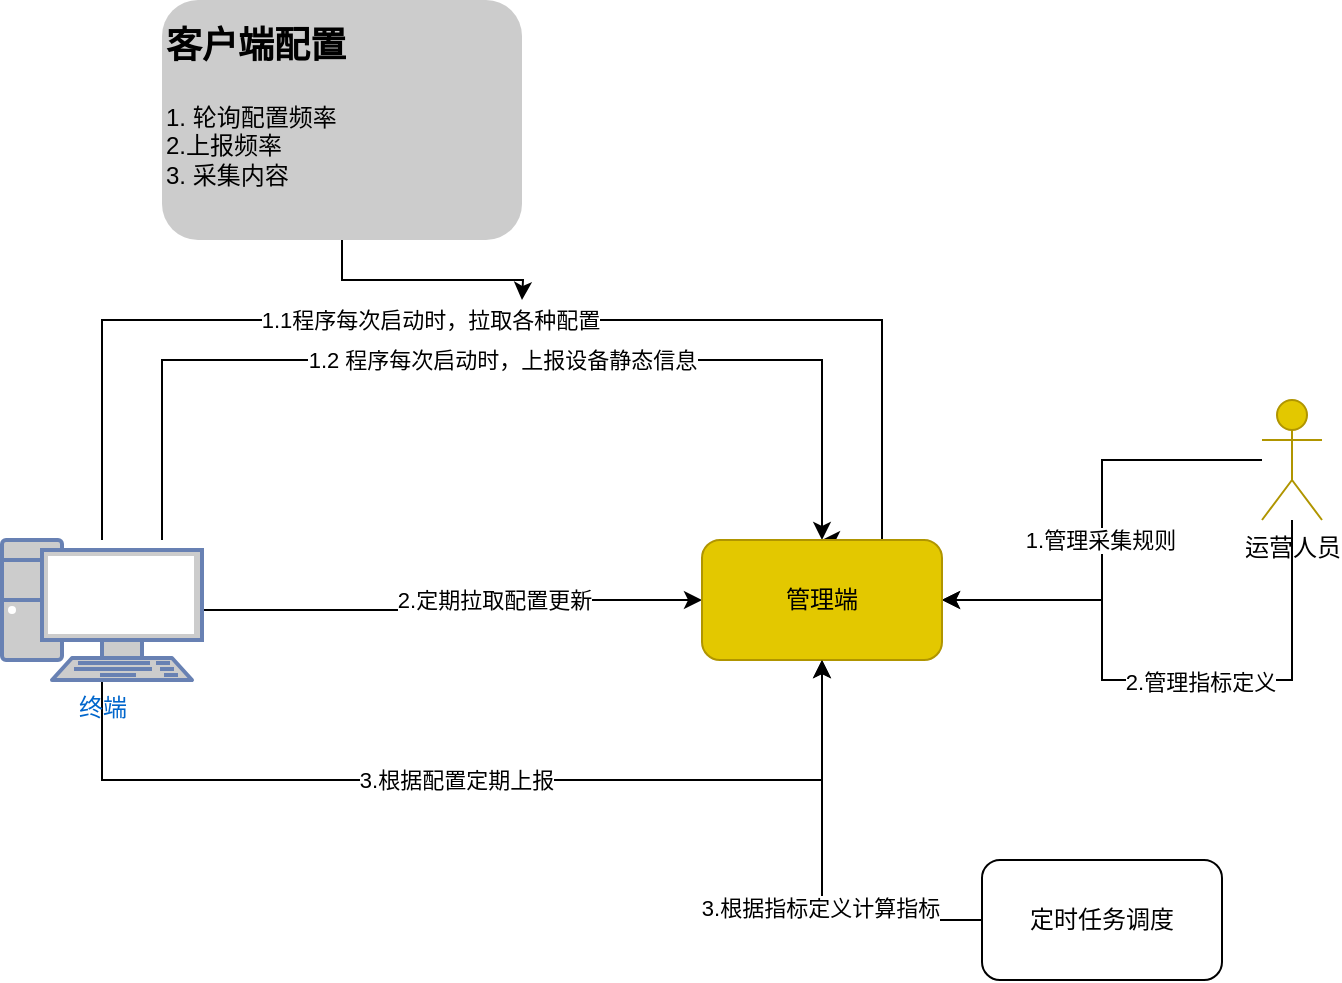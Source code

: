 <mxfile version="24.1.0" type="github">
  <diagram name="第 1 页" id="BOG1ib5suPuN4VOzmgqg">
    <mxGraphModel dx="1434" dy="1855" grid="1" gridSize="10" guides="1" tooltips="1" connect="1" arrows="1" fold="1" page="1" pageScale="1" pageWidth="827" pageHeight="1169" math="0" shadow="0">
      <root>
        <mxCell id="0" />
        <mxCell id="1" parent="0" />
        <mxCell id="zb9_vXm7n1OrWYjXAEwV-6" style="edgeStyle=orthogonalEdgeStyle;rounded=0;orthogonalLoop=1;jettySize=auto;html=1;entryX=0;entryY=0.5;entryDx=0;entryDy=0;" parent="1" source="zb9_vXm7n1OrWYjXAEwV-1" target="zb9_vXm7n1OrWYjXAEwV-3" edge="1">
          <mxGeometry relative="1" as="geometry" />
        </mxCell>
        <mxCell id="zb9_vXm7n1OrWYjXAEwV-7" value="2.定期拉取配置更新" style="edgeLabel;html=1;align=center;verticalAlign=middle;resizable=0;points=[];" parent="zb9_vXm7n1OrWYjXAEwV-6" vertex="1" connectable="0">
          <mxGeometry x="0.185" relative="1" as="geometry">
            <mxPoint as="offset" />
          </mxGeometry>
        </mxCell>
        <mxCell id="zb9_vXm7n1OrWYjXAEwV-8" style="edgeStyle=orthogonalEdgeStyle;rounded=0;orthogonalLoop=1;jettySize=auto;html=1;entryX=0.5;entryY=0;entryDx=0;entryDy=0;" parent="1" source="zb9_vXm7n1OrWYjXAEwV-1" target="zb9_vXm7n1OrWYjXAEwV-3" edge="1">
          <mxGeometry relative="1" as="geometry">
            <Array as="points">
              <mxPoint x="130" y="80" />
              <mxPoint x="520" y="80" />
              <mxPoint x="520" y="190" />
            </Array>
          </mxGeometry>
        </mxCell>
        <mxCell id="zb9_vXm7n1OrWYjXAEwV-9" value="1.1程序每次启动时，拉取各种配置" style="edgeLabel;html=1;align=center;verticalAlign=middle;resizable=0;points=[];" parent="zb9_vXm7n1OrWYjXAEwV-8" vertex="1" connectable="0">
          <mxGeometry x="-0.24" relative="1" as="geometry">
            <mxPoint x="31" as="offset" />
          </mxGeometry>
        </mxCell>
        <mxCell id="zb9_vXm7n1OrWYjXAEwV-14" style="edgeStyle=orthogonalEdgeStyle;rounded=0;orthogonalLoop=1;jettySize=auto;html=1;entryX=0.5;entryY=1;entryDx=0;entryDy=0;" parent="1" source="zb9_vXm7n1OrWYjXAEwV-1" target="zb9_vXm7n1OrWYjXAEwV-3" edge="1">
          <mxGeometry relative="1" as="geometry">
            <mxPoint x="180" y="305" as="sourcePoint" />
            <mxPoint x="550" y="240" as="targetPoint" />
            <Array as="points">
              <mxPoint x="130" y="310" />
              <mxPoint x="490" y="310" />
            </Array>
          </mxGeometry>
        </mxCell>
        <mxCell id="zb9_vXm7n1OrWYjXAEwV-15" value="3.根据配置定期上报" style="edgeLabel;html=1;align=center;verticalAlign=middle;resizable=0;points=[];" parent="zb9_vXm7n1OrWYjXAEwV-14" vertex="1" connectable="0">
          <mxGeometry x="-0.23" y="-3" relative="1" as="geometry">
            <mxPoint x="46" y="-3" as="offset" />
          </mxGeometry>
        </mxCell>
        <mxCell id="zb9_vXm7n1OrWYjXAEwV-16" style="edgeStyle=orthogonalEdgeStyle;rounded=0;orthogonalLoop=1;jettySize=auto;html=1;entryX=0.5;entryY=0;entryDx=0;entryDy=0;" parent="1" source="zb9_vXm7n1OrWYjXAEwV-1" target="zb9_vXm7n1OrWYjXAEwV-3" edge="1">
          <mxGeometry relative="1" as="geometry">
            <Array as="points">
              <mxPoint x="160" y="100" />
            </Array>
          </mxGeometry>
        </mxCell>
        <mxCell id="zb9_vXm7n1OrWYjXAEwV-17" value="1.2 程序每次启动时，上报设备静态信息" style="edgeLabel;html=1;align=center;verticalAlign=middle;resizable=0;points=[];" parent="zb9_vXm7n1OrWYjXAEwV-16" vertex="1" connectable="0">
          <mxGeometry x="-0.4" y="1" relative="1" as="geometry">
            <mxPoint x="107" y="1" as="offset" />
          </mxGeometry>
        </mxCell>
        <mxCell id="zb9_vXm7n1OrWYjXAEwV-1" value="终端" style="fontColor=#0066CC;verticalAlign=top;verticalLabelPosition=bottom;labelPosition=center;align=center;html=1;outlineConnect=0;fillColor=#CCCCCC;strokeColor=#6881B3;gradientColor=none;gradientDirection=north;strokeWidth=2;shape=mxgraph.networks.pc;" parent="1" vertex="1">
          <mxGeometry x="80" y="190" width="100" height="70" as="geometry" />
        </mxCell>
        <mxCell id="zb9_vXm7n1OrWYjXAEwV-4" style="edgeStyle=orthogonalEdgeStyle;rounded=0;orthogonalLoop=1;jettySize=auto;html=1;entryX=1;entryY=0.5;entryDx=0;entryDy=0;" parent="1" source="zb9_vXm7n1OrWYjXAEwV-2" target="zb9_vXm7n1OrWYjXAEwV-3" edge="1">
          <mxGeometry relative="1" as="geometry" />
        </mxCell>
        <mxCell id="r2mP05z1RDineXtxpnHN-1" value="1.管理采集规则" style="edgeLabel;html=1;align=center;verticalAlign=middle;resizable=0;points=[];" vertex="1" connectable="0" parent="zb9_vXm7n1OrWYjXAEwV-4">
          <mxGeometry x="0.037" y="-1" relative="1" as="geometry">
            <mxPoint as="offset" />
          </mxGeometry>
        </mxCell>
        <mxCell id="r2mP05z1RDineXtxpnHN-3" style="edgeStyle=orthogonalEdgeStyle;rounded=0;orthogonalLoop=1;jettySize=auto;html=1;entryX=1;entryY=0.5;entryDx=0;entryDy=0;" edge="1" parent="1" source="zb9_vXm7n1OrWYjXAEwV-2" target="zb9_vXm7n1OrWYjXAEwV-3">
          <mxGeometry relative="1" as="geometry">
            <Array as="points">
              <mxPoint x="725" y="260" />
              <mxPoint x="630" y="260" />
              <mxPoint x="630" y="220" />
            </Array>
          </mxGeometry>
        </mxCell>
        <mxCell id="r2mP05z1RDineXtxpnHN-4" value="2.管理指标定义" style="edgeLabel;html=1;align=center;verticalAlign=middle;resizable=0;points=[];" vertex="1" connectable="0" parent="r2mP05z1RDineXtxpnHN-3">
          <mxGeometry x="-0.146" y="1" relative="1" as="geometry">
            <mxPoint as="offset" />
          </mxGeometry>
        </mxCell>
        <mxCell id="zb9_vXm7n1OrWYjXAEwV-2" value="运营人员&lt;div&gt;&lt;br&gt;&lt;/div&gt;" style="shape=umlActor;verticalLabelPosition=bottom;verticalAlign=top;html=1;outlineConnect=0;fillColor=#e3c800;strokeColor=#B09500;fontColor=#000000;" parent="1" vertex="1">
          <mxGeometry x="710" y="120" width="30" height="60" as="geometry" />
        </mxCell>
        <mxCell id="zb9_vXm7n1OrWYjXAEwV-3" value="管理端" style="rounded=1;whiteSpace=wrap;html=1;fillColor=#e3c800;fontColor=#000000;strokeColor=#B09500;" parent="1" vertex="1">
          <mxGeometry x="430" y="190" width="120" height="60" as="geometry" />
        </mxCell>
        <mxCell id="r2mP05z1RDineXtxpnHN-2" style="edgeStyle=orthogonalEdgeStyle;rounded=0;orthogonalLoop=1;jettySize=auto;html=1;" edge="1" parent="1" source="zb9_vXm7n1OrWYjXAEwV-11">
          <mxGeometry relative="1" as="geometry">
            <mxPoint x="340" y="70" as="targetPoint" />
          </mxGeometry>
        </mxCell>
        <mxCell id="zb9_vXm7n1OrWYjXAEwV-11" value="&lt;h1 data-sider-select-id=&quot;98f66086-cdd4-4170-b3d4-e38ff03e341f&quot; style=&quot;margin-top: 0px;&quot;&gt;&lt;font data-sider-select-id=&quot;06025c8f-57d1-475f-8d5c-050eaba5937e&quot; style=&quot;font-size: 18px;&quot;&gt;客户端配置&lt;/font&gt;&lt;/h1&gt;&lt;div&gt;1. 轮询配置频率&lt;/div&gt;&lt;div&gt;2.上报频率&lt;/div&gt;&lt;div&gt;3. 采集内容&lt;/div&gt;" style="text;html=1;whiteSpace=wrap;overflow=hidden;rounded=1;labelBorderColor=none;shadow=0;fillColor=#CCCCCC;" parent="1" vertex="1">
          <mxGeometry x="160" y="-80" width="180" height="120" as="geometry" />
        </mxCell>
        <mxCell id="r2mP05z1RDineXtxpnHN-6" style="edgeStyle=orthogonalEdgeStyle;rounded=0;orthogonalLoop=1;jettySize=auto;html=1;" edge="1" parent="1" source="r2mP05z1RDineXtxpnHN-5" target="zb9_vXm7n1OrWYjXAEwV-3">
          <mxGeometry relative="1" as="geometry" />
        </mxCell>
        <mxCell id="r2mP05z1RDineXtxpnHN-7" value="3.根据指标定义计算指标" style="edgeLabel;html=1;align=center;verticalAlign=middle;resizable=0;points=[];" vertex="1" connectable="0" parent="r2mP05z1RDineXtxpnHN-6">
          <mxGeometry x="-0.178" y="1" relative="1" as="geometry">
            <mxPoint as="offset" />
          </mxGeometry>
        </mxCell>
        <mxCell id="r2mP05z1RDineXtxpnHN-5" value="定时任务调度" style="rounded=1;whiteSpace=wrap;html=1;" vertex="1" parent="1">
          <mxGeometry x="570" y="350" width="120" height="60" as="geometry" />
        </mxCell>
      </root>
    </mxGraphModel>
  </diagram>
</mxfile>
